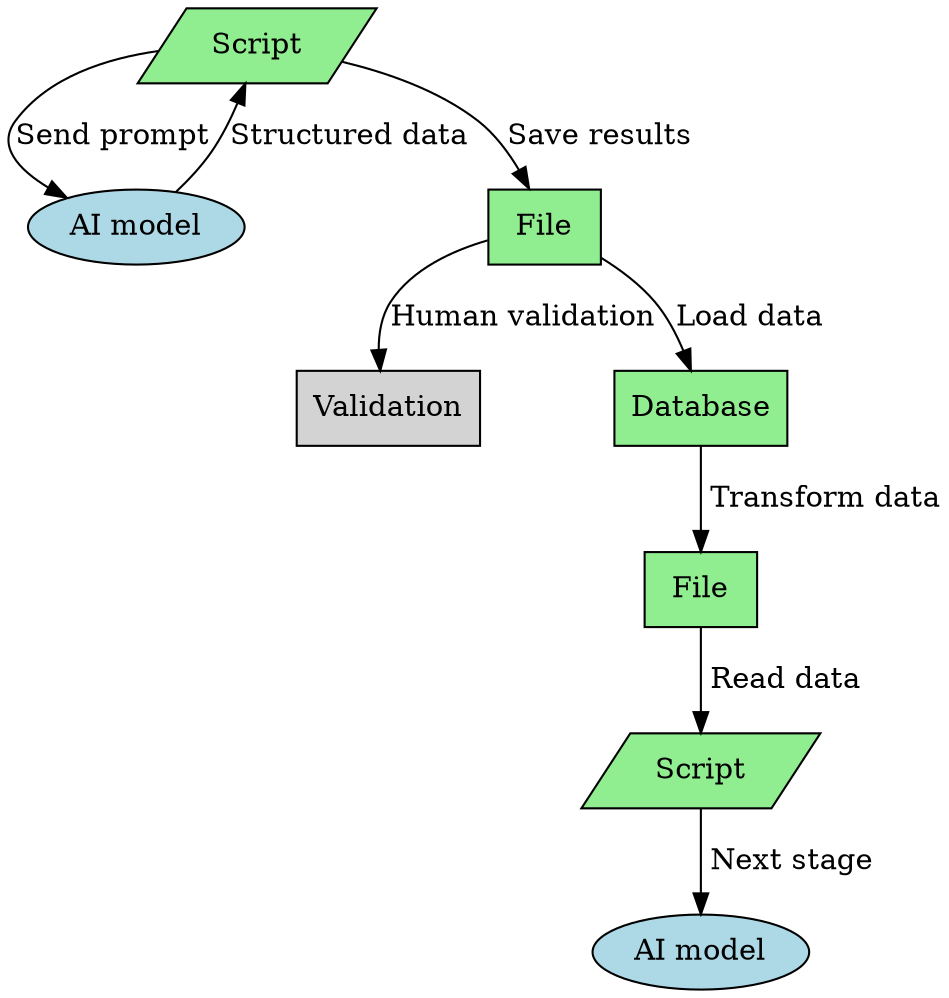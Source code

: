 digraph D {

  Script [shape=parallelogram, fillcolor=lightgreen, style=filled, label="Script"]
  Gemini [fillcolor=lightblue, style=filled, label="AI model"]
  Validation [shape=box, fillcolor=lightgrey, style=filled, label="Validation"]
  File [shape=box, fillcolor=lightgreen, style=filled, label="File"]
  Database [shape=box, fillcolor=lightgreen, style=filled, label="Database"]
  File2 [shape=box, fillcolor=lightgreen, style=filled, label="File"]
  Script2 [shape=parallelogram, fillcolor=lightgreen, style=filled, label="Script"]
  Gemini2 [fillcolor=lightblue, style=filled, label="AI model"]

  Script -> Gemini [label="Send prompt"]
  Gemini -> Script [label="Structured data"]
  Script -> File [label="Save results"]
  File -> Validation [label="Human validation"]
  File -> Database [label="Load data"]
  Database -> File2 [label=" Transform data"]
  File2 -> Script2 [label=" Read data"]
  Script2 -> Gemini2 [label=" Next stage"]
}
